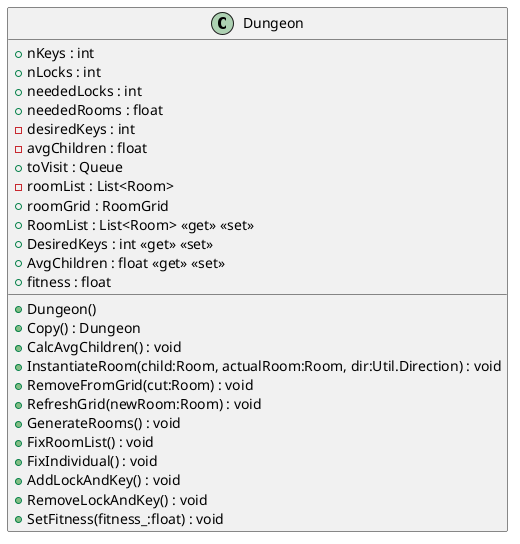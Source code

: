@startuml
class Dungeon {
    + nKeys : int
    + nLocks : int
    + neededLocks : int
    + neededRooms : float
    - desiredKeys : int
    - avgChildren : float
    + toVisit : Queue
    - roomList : List<Room>
    + roomGrid : RoomGrid
    + RoomList : List<Room> <<get>> <<set>>
    + DesiredKeys : int <<get>> <<set>>
    + AvgChildren : float <<get>> <<set>>
    + fitness : float
    + Dungeon()
    + Copy() : Dungeon
    + CalcAvgChildren() : void
    + InstantiateRoom(child:Room, actualRoom:Room, dir:Util.Direction) : void
    + RemoveFromGrid(cut:Room) : void
    + RefreshGrid(newRoom:Room) : void
    + GenerateRooms() : void
    + FixRoomList() : void
    + FixIndividual() : void
    + AddLockAndKey() : void
    + RemoveLockAndKey() : void
    + SetFitness(fitness_:float) : void
}
@enduml
